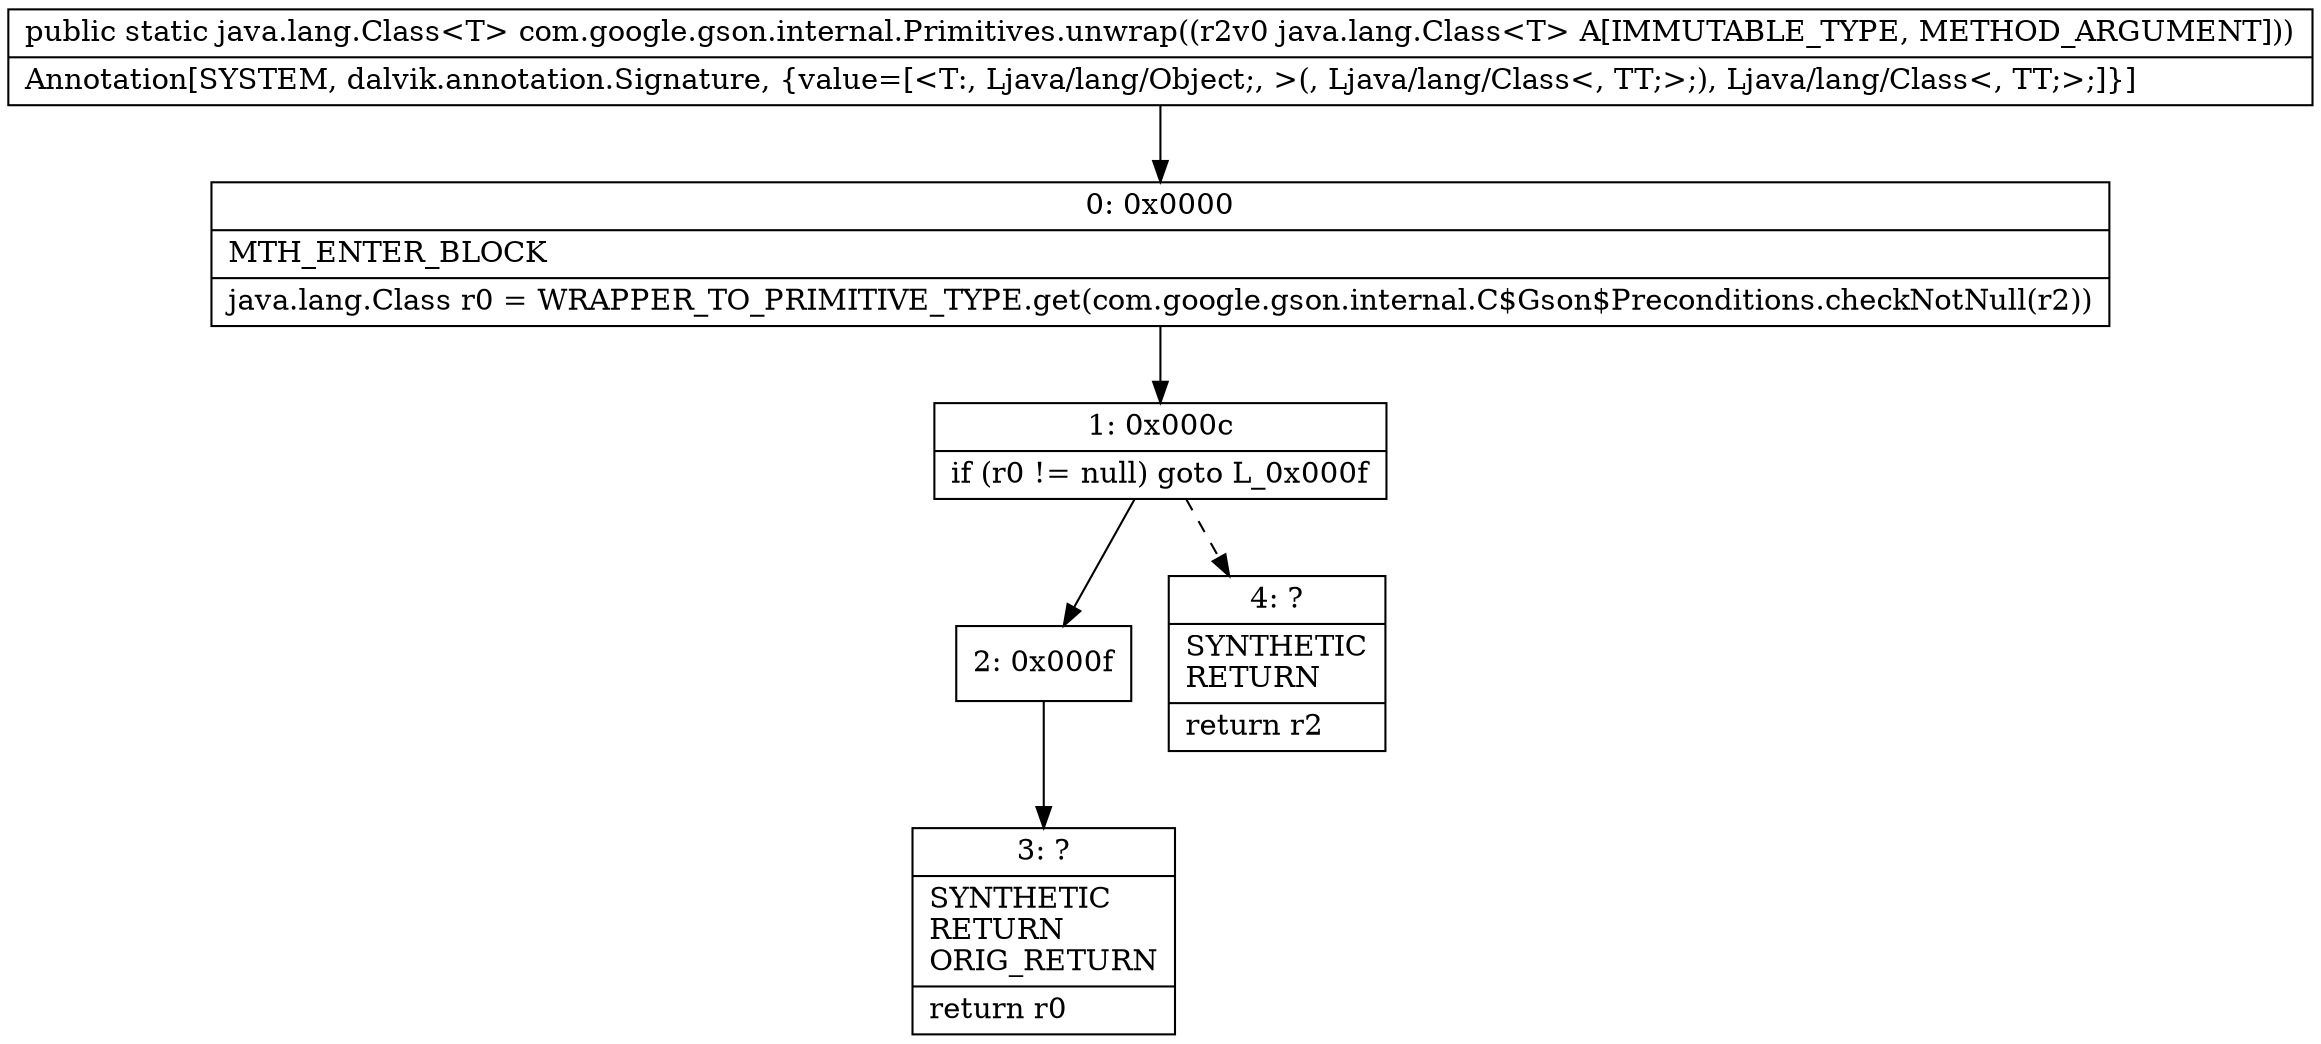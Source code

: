 digraph "CFG forcom.google.gson.internal.Primitives.unwrap(Ljava\/lang\/Class;)Ljava\/lang\/Class;" {
Node_0 [shape=record,label="{0\:\ 0x0000|MTH_ENTER_BLOCK\l|java.lang.Class r0 = WRAPPER_TO_PRIMITIVE_TYPE.get(com.google.gson.internal.C$Gson$Preconditions.checkNotNull(r2))\l}"];
Node_1 [shape=record,label="{1\:\ 0x000c|if (r0 != null) goto L_0x000f\l}"];
Node_2 [shape=record,label="{2\:\ 0x000f}"];
Node_3 [shape=record,label="{3\:\ ?|SYNTHETIC\lRETURN\lORIG_RETURN\l|return r0\l}"];
Node_4 [shape=record,label="{4\:\ ?|SYNTHETIC\lRETURN\l|return r2\l}"];
MethodNode[shape=record,label="{public static java.lang.Class\<T\> com.google.gson.internal.Primitives.unwrap((r2v0 java.lang.Class\<T\> A[IMMUTABLE_TYPE, METHOD_ARGUMENT]))  | Annotation[SYSTEM, dalvik.annotation.Signature, \{value=[\<T:, Ljava\/lang\/Object;, \>(, Ljava\/lang\/Class\<, TT;\>;), Ljava\/lang\/Class\<, TT;\>;]\}]\l}"];
MethodNode -> Node_0;
Node_0 -> Node_1;
Node_1 -> Node_2;
Node_1 -> Node_4[style=dashed];
Node_2 -> Node_3;
}

